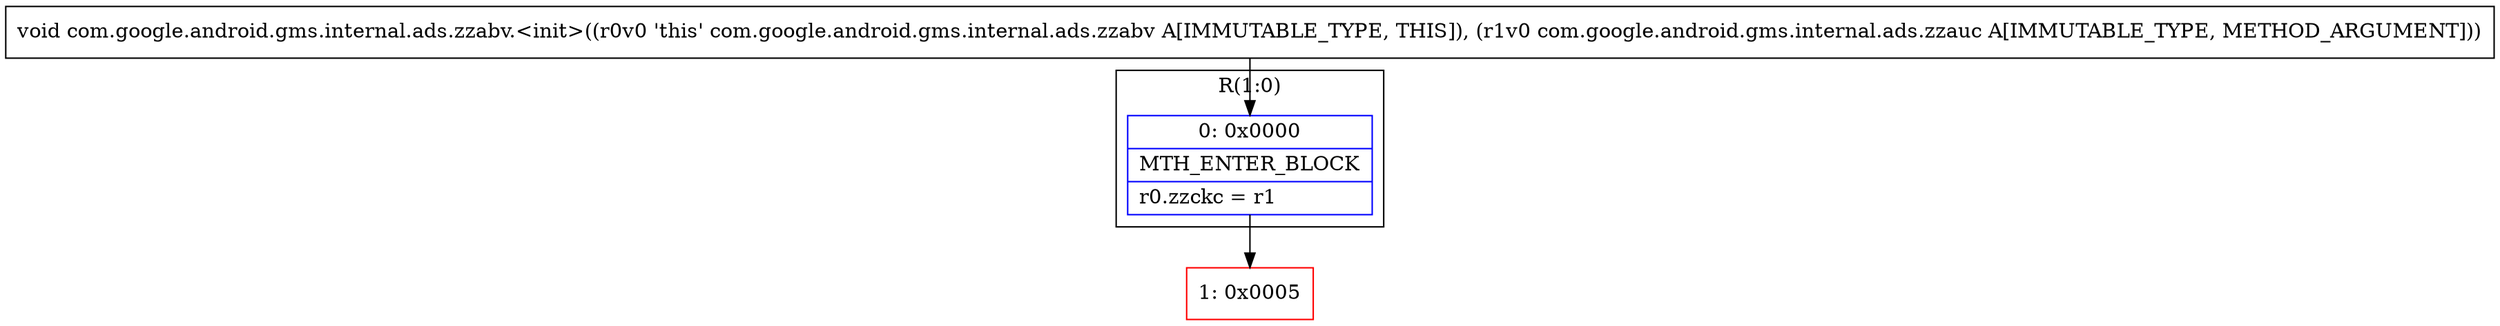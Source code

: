 digraph "CFG forcom.google.android.gms.internal.ads.zzabv.\<init\>(Lcom\/google\/android\/gms\/internal\/ads\/zzauc;)V" {
subgraph cluster_Region_446753985 {
label = "R(1:0)";
node [shape=record,color=blue];
Node_0 [shape=record,label="{0\:\ 0x0000|MTH_ENTER_BLOCK\l|r0.zzckc = r1\l}"];
}
Node_1 [shape=record,color=red,label="{1\:\ 0x0005}"];
MethodNode[shape=record,label="{void com.google.android.gms.internal.ads.zzabv.\<init\>((r0v0 'this' com.google.android.gms.internal.ads.zzabv A[IMMUTABLE_TYPE, THIS]), (r1v0 com.google.android.gms.internal.ads.zzauc A[IMMUTABLE_TYPE, METHOD_ARGUMENT])) }"];
MethodNode -> Node_0;
Node_0 -> Node_1;
}

